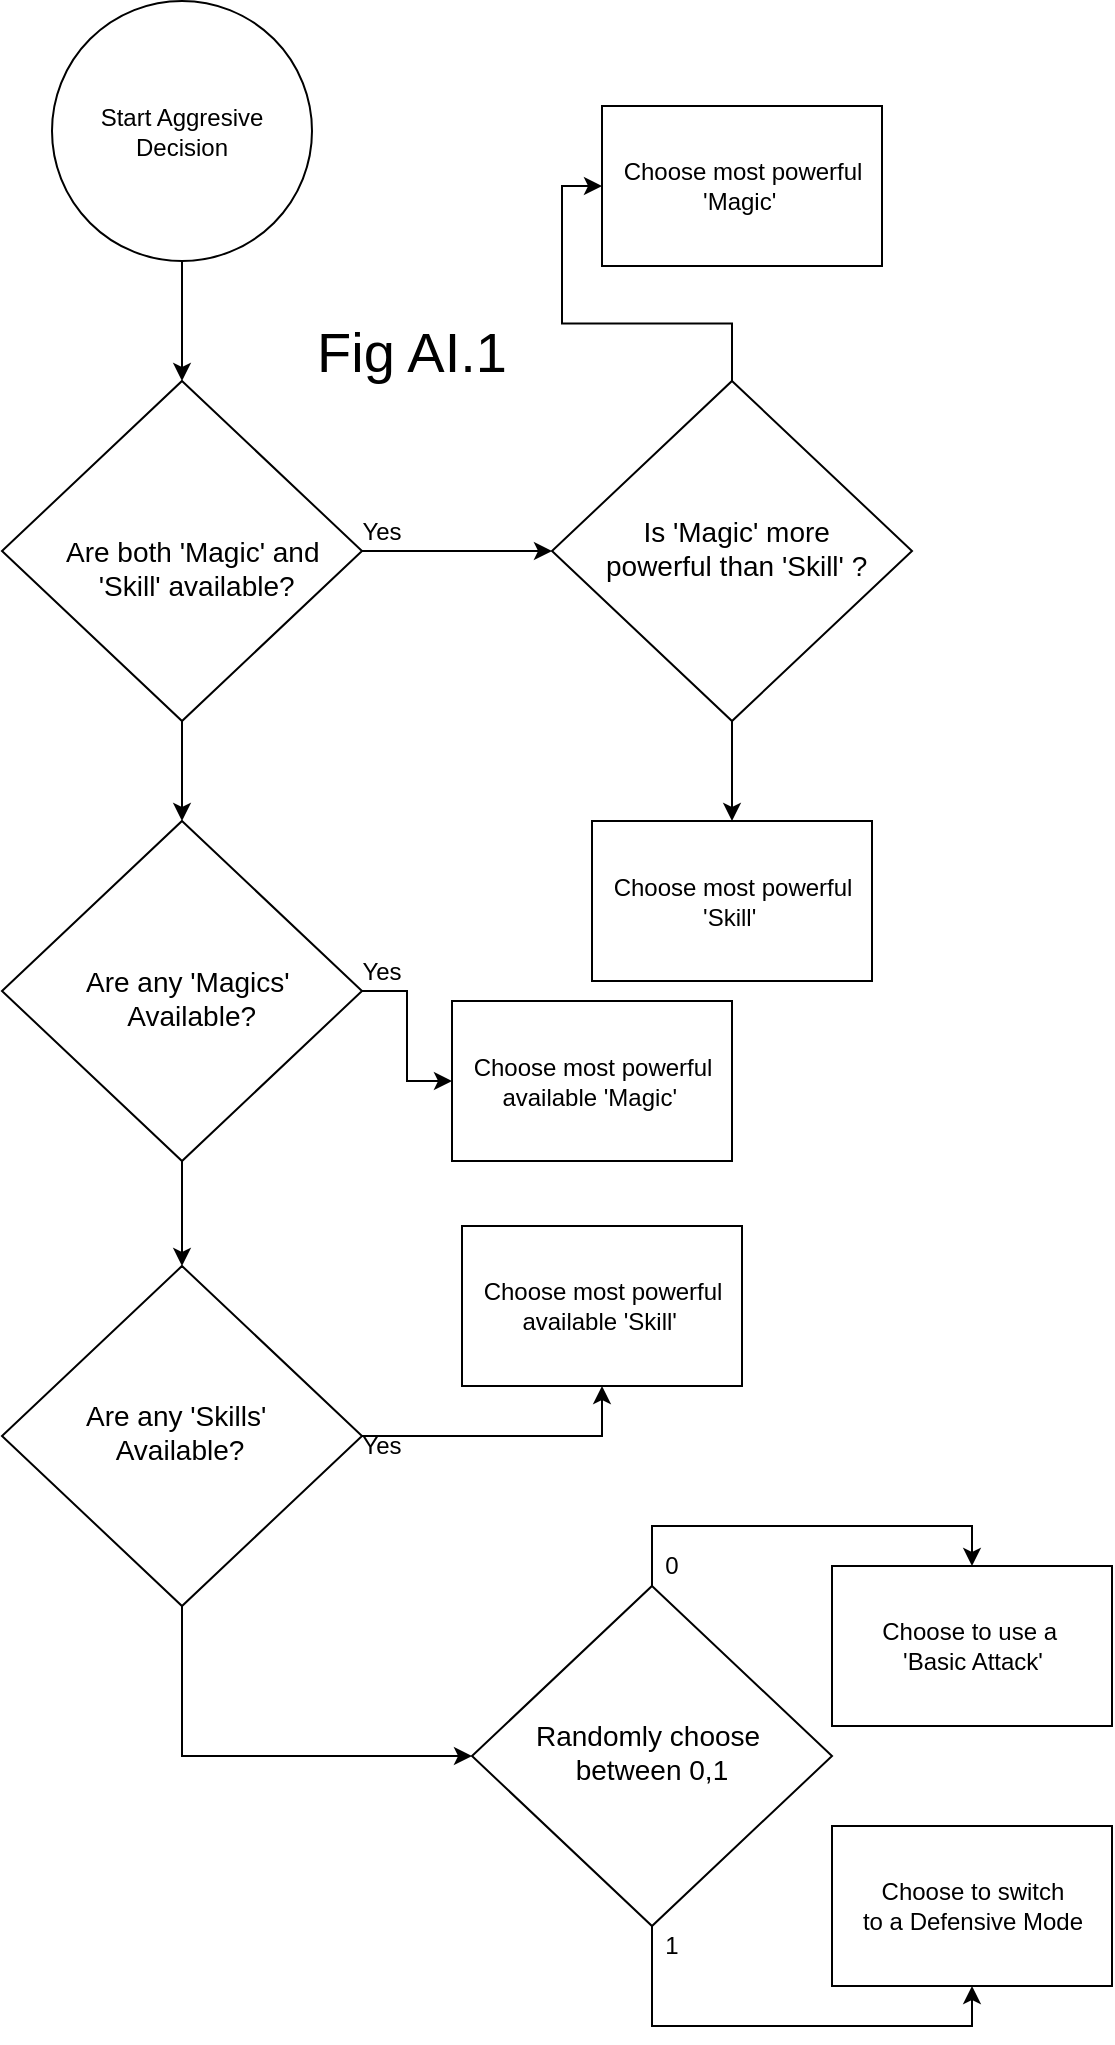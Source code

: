 <mxfile version="10.6.5" type="device"><diagram id="g6JEMvJgBAIWK7TTXjLi" name="Page-1"><mxGraphModel dx="1058" dy="968" grid="1" gridSize="10" guides="1" tooltips="1" connect="1" arrows="1" fold="1" page="1" pageScale="1" pageWidth="850" pageHeight="1100" math="0" shadow="0"><root><mxCell id="0"/><mxCell id="1" parent="0"/><mxCell id="2Dw6U_YgEVQv_s8_7Qc2-13" style="edgeStyle=orthogonalEdgeStyle;rounded=0;orthogonalLoop=1;jettySize=auto;html=1;entryX=0;entryY=0.5;entryDx=0;entryDy=0;" parent="1" source="2Dw6U_YgEVQv_s8_7Qc2-3" target="2Dw6U_YgEVQv_s8_7Qc2-8" edge="1"><mxGeometry relative="1" as="geometry"/></mxCell><mxCell id="2Dw6U_YgEVQv_s8_7Qc2-20" style="edgeStyle=orthogonalEdgeStyle;rounded=0;orthogonalLoop=1;jettySize=auto;html=1;entryX=0.5;entryY=0;entryDx=0;entryDy=0;" parent="1" source="2Dw6U_YgEVQv_s8_7Qc2-3" target="2Dw6U_YgEVQv_s8_7Qc2-18" edge="1"><mxGeometry relative="1" as="geometry"/></mxCell><mxCell id="2Dw6U_YgEVQv_s8_7Qc2-3" value="" style="rhombus;whiteSpace=wrap;html=1;" parent="1" vertex="1"><mxGeometry x="45" y="207.5" width="180" height="170" as="geometry"/></mxCell><mxCell id="2Dw6U_YgEVQv_s8_7Qc2-4" value="&lt;div style=&quot;text-align: center&quot;&gt;&lt;span style=&quot;font-size: 14px&quot;&gt;Are both 'Magic' and&amp;nbsp;&lt;/span&gt;&lt;/div&gt;&lt;div style=&quot;text-align: center ; font-size: 14px&quot;&gt;&lt;span&gt;&lt;font style=&quot;font-size: 14px&quot;&gt;'Skill' available?&lt;/font&gt;&lt;/span&gt;&lt;/div&gt;" style="text;html=1;" parent="1" vertex="1"><mxGeometry x="75" y="277.5" width="130" height="50" as="geometry"/></mxCell><mxCell id="2Dw6U_YgEVQv_s8_7Qc2-16" style="edgeStyle=orthogonalEdgeStyle;rounded=0;orthogonalLoop=1;jettySize=auto;html=1;entryX=0.5;entryY=0;entryDx=0;entryDy=0;" parent="1" source="2Dw6U_YgEVQv_s8_7Qc2-5" target="2Dw6U_YgEVQv_s8_7Qc2-3" edge="1"><mxGeometry relative="1" as="geometry"/></mxCell><mxCell id="2Dw6U_YgEVQv_s8_7Qc2-5" value="" style="ellipse;whiteSpace=wrap;html=1;aspect=fixed;" parent="1" vertex="1"><mxGeometry x="70" y="17.5" width="130" height="130" as="geometry"/></mxCell><mxCell id="2Dw6U_YgEVQv_s8_7Qc2-6" value="Start Aggresive Decision" style="text;html=1;strokeColor=none;fillColor=none;align=center;verticalAlign=middle;whiteSpace=wrap;rounded=0;" parent="1" vertex="1"><mxGeometry x="75" y="35" width="120" height="95" as="geometry"/></mxCell><mxCell id="2Dw6U_YgEVQv_s8_7Qc2-7" value="Choose most powerful&lt;br&gt;'Magic'&amp;nbsp;&lt;br&gt;" style="html=1;" parent="1" vertex="1"><mxGeometry x="345" y="70" width="140" height="80" as="geometry"/></mxCell><mxCell id="2Dw6U_YgEVQv_s8_7Qc2-14" style="edgeStyle=orthogonalEdgeStyle;rounded=0;orthogonalLoop=1;jettySize=auto;html=1;entryX=0;entryY=0.5;entryDx=0;entryDy=0;" parent="1" source="2Dw6U_YgEVQv_s8_7Qc2-8" target="2Dw6U_YgEVQv_s8_7Qc2-7" edge="1"><mxGeometry relative="1" as="geometry"/></mxCell><mxCell id="2Dw6U_YgEVQv_s8_7Qc2-15" style="edgeStyle=orthogonalEdgeStyle;rounded=0;orthogonalLoop=1;jettySize=auto;html=1;entryX=0.5;entryY=0;entryDx=0;entryDy=0;" parent="1" source="2Dw6U_YgEVQv_s8_7Qc2-8" target="2Dw6U_YgEVQv_s8_7Qc2-11" edge="1"><mxGeometry relative="1" as="geometry"/></mxCell><mxCell id="2Dw6U_YgEVQv_s8_7Qc2-8" value="" style="rhombus;whiteSpace=wrap;html=1;" parent="1" vertex="1"><mxGeometry x="320" y="207.5" width="180" height="170" as="geometry"/></mxCell><mxCell id="2Dw6U_YgEVQv_s8_7Qc2-9" value="&lt;div style=&quot;text-align: center&quot;&gt;&lt;span style=&quot;font-size: 14px&quot;&gt;Is 'Magic' more&lt;/span&gt;&lt;/div&gt;&lt;div style=&quot;text-align: center&quot;&gt;&lt;span style=&quot;font-size: 14px&quot;&gt;powerful than 'Skill' ?&lt;/span&gt;&lt;/div&gt;" style="text;html=1;" parent="1" vertex="1"><mxGeometry x="345" y="267.5" width="130" height="50" as="geometry"/></mxCell><mxCell id="2Dw6U_YgEVQv_s8_7Qc2-11" value="Choose most powerful&lt;br&gt;'Skill'&amp;nbsp;&lt;br&gt;" style="html=1;" parent="1" vertex="1"><mxGeometry x="340" y="427.5" width="140" height="80" as="geometry"/></mxCell><mxCell id="2Dw6U_YgEVQv_s8_7Qc2-17" value="Yes" style="text;html=1;strokeColor=none;fillColor=none;align=center;verticalAlign=middle;whiteSpace=wrap;rounded=0;" parent="1" vertex="1"><mxGeometry x="215" y="272.5" width="40" height="20" as="geometry"/></mxCell><mxCell id="9renlvBUAg1emcUJvt0m-1" style="edgeStyle=orthogonalEdgeStyle;rounded=0;orthogonalLoop=1;jettySize=auto;html=1;entryX=0.5;entryY=0;entryDx=0;entryDy=0;" edge="1" parent="1" source="2Dw6U_YgEVQv_s8_7Qc2-18" target="2Dw6U_YgEVQv_s8_7Qc2-26"><mxGeometry relative="1" as="geometry"/></mxCell><mxCell id="2Dw6U_YgEVQv_s8_7Qc2-18" value="" style="rhombus;whiteSpace=wrap;html=1;" parent="1" vertex="1"><mxGeometry x="45" y="427.5" width="180" height="170" as="geometry"/></mxCell><mxCell id="2Dw6U_YgEVQv_s8_7Qc2-23" style="edgeStyle=orthogonalEdgeStyle;rounded=0;orthogonalLoop=1;jettySize=auto;html=1;entryX=0;entryY=0.5;entryDx=0;entryDy=0;exitX=1;exitY=0.5;exitDx=0;exitDy=0;" parent="1" source="2Dw6U_YgEVQv_s8_7Qc2-18" target="2Dw6U_YgEVQv_s8_7Qc2-22" edge="1"><mxGeometry relative="1" as="geometry"><mxPoint x="225" y="552.5" as="sourcePoint"/></mxGeometry></mxCell><mxCell id="2Dw6U_YgEVQv_s8_7Qc2-19" value="&lt;div style=&quot;text-align: center&quot;&gt;&lt;span style=&quot;font-size: 14px&quot;&gt;Are any 'Magics'&amp;nbsp;&lt;/span&gt;&lt;/div&gt;&lt;div style=&quot;text-align: center&quot;&gt;&lt;span style=&quot;font-size: 14px&quot;&gt;Available?&lt;/span&gt;&lt;/div&gt;" style="text;html=1;" parent="1" vertex="1"><mxGeometry x="85" y="492.5" width="130" height="50" as="geometry"/></mxCell><mxCell id="2Dw6U_YgEVQv_s8_7Qc2-22" value="Choose most powerful&lt;br&gt;available 'Magic'&amp;nbsp;&lt;br&gt;" style="html=1;" parent="1" vertex="1"><mxGeometry x="270" y="517.5" width="140" height="80" as="geometry"/></mxCell><mxCell id="2Dw6U_YgEVQv_s8_7Qc2-24" value="Yes" style="text;html=1;strokeColor=none;fillColor=none;align=center;verticalAlign=middle;whiteSpace=wrap;rounded=0;" parent="1" vertex="1"><mxGeometry x="215" y="492.5" width="40" height="20" as="geometry"/></mxCell><mxCell id="2Dw6U_YgEVQv_s8_7Qc2-33" style="edgeStyle=orthogonalEdgeStyle;rounded=0;orthogonalLoop=1;jettySize=auto;html=1;entryX=0.5;entryY=1;entryDx=0;entryDy=0;" parent="1" source="2Dw6U_YgEVQv_s8_7Qc2-26" target="2Dw6U_YgEVQv_s8_7Qc2-31" edge="1"><mxGeometry relative="1" as="geometry"/></mxCell><mxCell id="2Dw6U_YgEVQv_s8_7Qc2-40" style="edgeStyle=orthogonalEdgeStyle;rounded=0;orthogonalLoop=1;jettySize=auto;html=1;entryX=0;entryY=0.5;entryDx=0;entryDy=0;" parent="1" source="2Dw6U_YgEVQv_s8_7Qc2-26" target="2Dw6U_YgEVQv_s8_7Qc2-38" edge="1"><mxGeometry relative="1" as="geometry"><Array as="points"><mxPoint x="135" y="895"/></Array></mxGeometry></mxCell><mxCell id="2Dw6U_YgEVQv_s8_7Qc2-26" value="" style="rhombus;whiteSpace=wrap;html=1;" parent="1" vertex="1"><mxGeometry x="45" y="650" width="180" height="170" as="geometry"/></mxCell><mxCell id="2Dw6U_YgEVQv_s8_7Qc2-30" value="&lt;div style=&quot;text-align: center&quot;&gt;&lt;span style=&quot;font-size: 14px&quot;&gt;Are any 'Skills'&amp;nbsp;&lt;/span&gt;&lt;/div&gt;&lt;div style=&quot;text-align: center&quot;&gt;&lt;span style=&quot;font-size: 14px&quot;&gt;Available?&lt;/span&gt;&lt;/div&gt;" style="text;html=1;" parent="1" vertex="1"><mxGeometry x="85" y="710" width="130" height="50" as="geometry"/></mxCell><mxCell id="2Dw6U_YgEVQv_s8_7Qc2-31" value="Choose most powerful&lt;br&gt;available 'Skill'&amp;nbsp;&lt;br&gt;" style="html=1;" parent="1" vertex="1"><mxGeometry x="275" y="630" width="140" height="80" as="geometry"/></mxCell><mxCell id="2Dw6U_YgEVQv_s8_7Qc2-34" value="Yes" style="text;html=1;strokeColor=none;fillColor=none;align=center;verticalAlign=middle;whiteSpace=wrap;rounded=0;" parent="1" vertex="1"><mxGeometry x="215" y="730" width="40" height="20" as="geometry"/></mxCell><mxCell id="2Dw6U_YgEVQv_s8_7Qc2-44" style="edgeStyle=orthogonalEdgeStyle;rounded=0;orthogonalLoop=1;jettySize=auto;html=1;entryX=0.5;entryY=1;entryDx=0;entryDy=0;" parent="1" source="2Dw6U_YgEVQv_s8_7Qc2-38" target="2Dw6U_YgEVQv_s8_7Qc2-43" edge="1"><mxGeometry relative="1" as="geometry"><Array as="points"><mxPoint x="370" y="1030"/><mxPoint x="530" y="1030"/></Array></mxGeometry></mxCell><mxCell id="2Dw6U_YgEVQv_s8_7Qc2-45" style="edgeStyle=orthogonalEdgeStyle;rounded=0;orthogonalLoop=1;jettySize=auto;html=1;entryX=0.5;entryY=0;entryDx=0;entryDy=0;" parent="1" source="2Dw6U_YgEVQv_s8_7Qc2-38" target="2Dw6U_YgEVQv_s8_7Qc2-42" edge="1"><mxGeometry relative="1" as="geometry"><Array as="points"><mxPoint x="370" y="780"/><mxPoint x="530" y="780"/></Array></mxGeometry></mxCell><mxCell id="2Dw6U_YgEVQv_s8_7Qc2-38" value="" style="rhombus;whiteSpace=wrap;html=1;" parent="1" vertex="1"><mxGeometry x="280" y="810" width="180" height="170" as="geometry"/></mxCell><mxCell id="2Dw6U_YgEVQv_s8_7Qc2-39" value="&lt;div style=&quot;text-align: center&quot;&gt;&lt;span style=&quot;font-size: 14px&quot;&gt;Randomly choose&amp;nbsp;&lt;/span&gt;&lt;/div&gt;&lt;div style=&quot;text-align: center&quot;&gt;&lt;span style=&quot;font-size: 14px&quot;&gt;between 0,1&lt;/span&gt;&lt;/div&gt;" style="text;html=1;" parent="1" vertex="1"><mxGeometry x="310" y="870" width="130" height="50" as="geometry"/></mxCell><mxCell id="2Dw6U_YgEVQv_s8_7Qc2-42" value="Choose to use a&amp;nbsp;&lt;br&gt;'Basic Attack'&lt;br&gt;" style="html=1;" parent="1" vertex="1"><mxGeometry x="460" y="800" width="140" height="80" as="geometry"/></mxCell><mxCell id="2Dw6U_YgEVQv_s8_7Qc2-43" value="Choose to switch&lt;br&gt;to a Defensive Mode&lt;br&gt;" style="html=1;" parent="1" vertex="1"><mxGeometry x="460" y="930" width="140" height="80" as="geometry"/></mxCell><mxCell id="2Dw6U_YgEVQv_s8_7Qc2-46" value="0" style="text;html=1;strokeColor=none;fillColor=none;align=center;verticalAlign=middle;whiteSpace=wrap;rounded=0;" parent="1" vertex="1"><mxGeometry x="360" y="790" width="40" height="20" as="geometry"/></mxCell><mxCell id="2Dw6U_YgEVQv_s8_7Qc2-47" value="1" style="text;html=1;strokeColor=none;fillColor=none;align=center;verticalAlign=middle;whiteSpace=wrap;rounded=0;" parent="1" vertex="1"><mxGeometry x="360" y="980" width="40" height="20" as="geometry"/></mxCell><mxCell id="2Dw6U_YgEVQv_s8_7Qc2-48" value="&lt;font style=&quot;font-size: 28px&quot;&gt;Fig AI.1&lt;/font&gt;" style="text;html=1;strokeColor=none;fillColor=none;align=center;verticalAlign=middle;whiteSpace=wrap;rounded=0;" parent="1" vertex="1"><mxGeometry x="150" y="147.5" width="200" height="90" as="geometry"/></mxCell></root></mxGraphModel></diagram></mxfile>